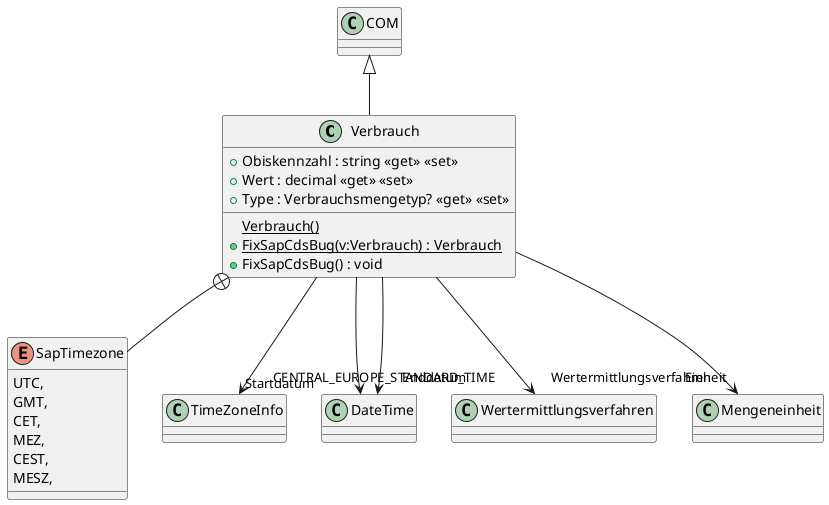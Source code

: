 @startuml
class Verbrauch {
    {static} Verbrauch()
    + Obiskennzahl : string <<get>> <<set>>
    + Wert : decimal <<get>> <<set>>
    + Type : Verbrauchsmengetyp? <<get>> <<set>>
    + {static} FixSapCdsBug(v:Verbrauch) : Verbrauch
    + FixSapCdsBug() : void
}
enum SapTimezone {
    UTC,
    GMT,
    CET,
    MEZ,
    CEST,
    MESZ,
}
COM <|-- Verbrauch
Verbrauch --> "CENTRAL_EUROPE_STANDARD_TIME" TimeZoneInfo
Verbrauch --> "Startdatum" DateTime
Verbrauch --> "Enddatum" DateTime
Verbrauch --> "Wertermittlungsverfahren" Wertermittlungsverfahren
Verbrauch --> "Einheit" Mengeneinheit
Verbrauch +-- SapTimezone
@enduml
